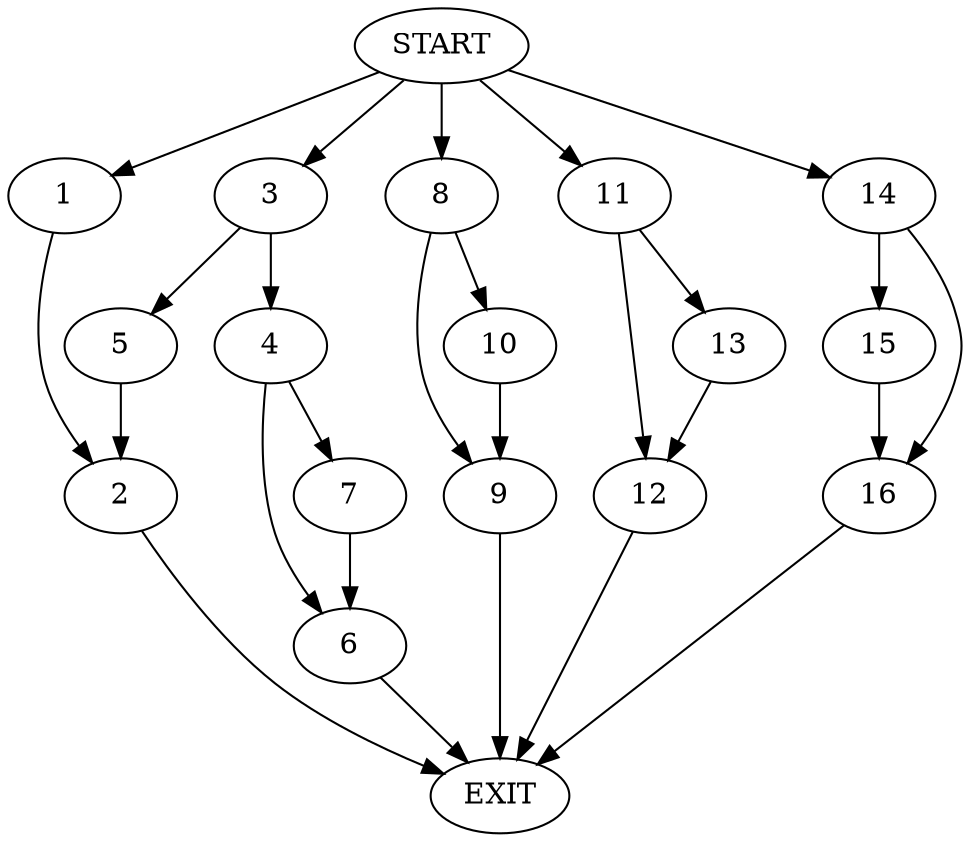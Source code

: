 digraph {
0 [label="START"]
17 [label="EXIT"]
0 -> 1
1 -> 2
2 -> 17
0 -> 3
3 -> 4
3 -> 5
4 -> 6
4 -> 7
5 -> 2
7 -> 6
6 -> 17
0 -> 8
8 -> 9
8 -> 10
10 -> 9
9 -> 17
0 -> 11
11 -> 12
11 -> 13
13 -> 12
12 -> 17
0 -> 14
14 -> 15
14 -> 16
15 -> 16
16 -> 17
}
